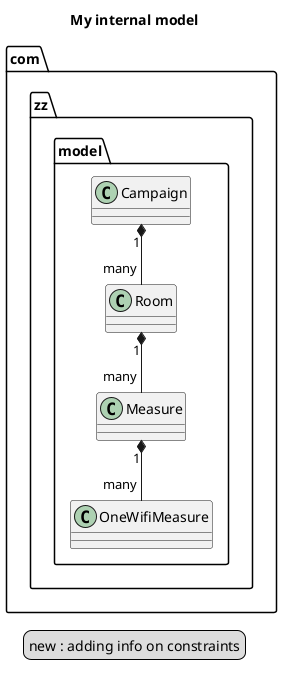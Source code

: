 
@startuml
	title My internal model

	class com.zz.model.Campaign 
	class com.zz.model.Room 
	class com.zz.model.Measure
	class com.zz.model.OneWifiMeasure

	com.zz.model.Campaign "1" *-- "many" com.zz.model.Room
	com.zz.model.Room "1" *--  "many" com.zz.model.Measure
	com.zz.model.Measure "1" *--  "many" com.zz.model.OneWifiMeasure

	legend
		new : adding info on constraints
	endlegend
@enduml